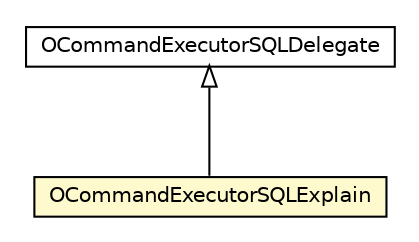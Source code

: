 #!/usr/local/bin/dot
#
# Class diagram 
# Generated by UMLGraph version R5_6-24-gf6e263 (http://www.umlgraph.org/)
#

digraph G {
	edge [fontname="Helvetica",fontsize=10,labelfontname="Helvetica",labelfontsize=10];
	node [fontname="Helvetica",fontsize=10,shape=plaintext];
	nodesep=0.25;
	ranksep=0.5;
	// com.orientechnologies.orient.core.sql.OCommandExecutorSQLExplain
	c1047173 [label=<<table title="com.orientechnologies.orient.core.sql.OCommandExecutorSQLExplain" border="0" cellborder="1" cellspacing="0" cellpadding="2" port="p" bgcolor="lemonChiffon" href="./OCommandExecutorSQLExplain.html">
		<tr><td><table border="0" cellspacing="0" cellpadding="1">
<tr><td align="center" balign="center"> OCommandExecutorSQLExplain </td></tr>
		</table></td></tr>
		</table>>, URL="./OCommandExecutorSQLExplain.html", fontname="Helvetica", fontcolor="black", fontsize=10.0];
	// com.orientechnologies.orient.core.sql.OCommandExecutorSQLDelegate
	c1047174 [label=<<table title="com.orientechnologies.orient.core.sql.OCommandExecutorSQLDelegate" border="0" cellborder="1" cellspacing="0" cellpadding="2" port="p" href="./OCommandExecutorSQLDelegate.html">
		<tr><td><table border="0" cellspacing="0" cellpadding="1">
<tr><td align="center" balign="center"> OCommandExecutorSQLDelegate </td></tr>
		</table></td></tr>
		</table>>, URL="./OCommandExecutorSQLDelegate.html", fontname="Helvetica", fontcolor="black", fontsize=10.0];
	//com.orientechnologies.orient.core.sql.OCommandExecutorSQLExplain extends com.orientechnologies.orient.core.sql.OCommandExecutorSQLDelegate
	c1047174:p -> c1047173:p [dir=back,arrowtail=empty];
}

